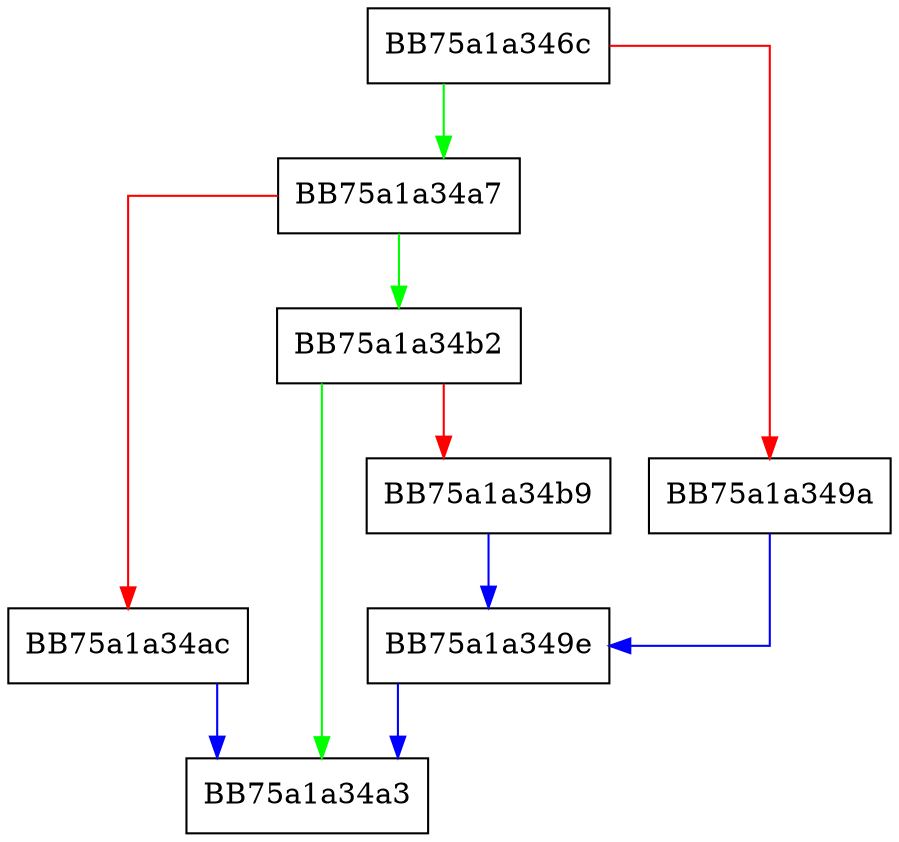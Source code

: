 digraph _Insert_new_node_before {
  node [shape="box"];
  graph [splines=ortho];
  BB75a1a346c -> BB75a1a34a7 [color="green"];
  BB75a1a346c -> BB75a1a349a [color="red"];
  BB75a1a349a -> BB75a1a349e [color="blue"];
  BB75a1a349e -> BB75a1a34a3 [color="blue"];
  BB75a1a34a7 -> BB75a1a34b2 [color="green"];
  BB75a1a34a7 -> BB75a1a34ac [color="red"];
  BB75a1a34ac -> BB75a1a34a3 [color="blue"];
  BB75a1a34b2 -> BB75a1a34a3 [color="green"];
  BB75a1a34b2 -> BB75a1a34b9 [color="red"];
  BB75a1a34b9 -> BB75a1a349e [color="blue"];
}